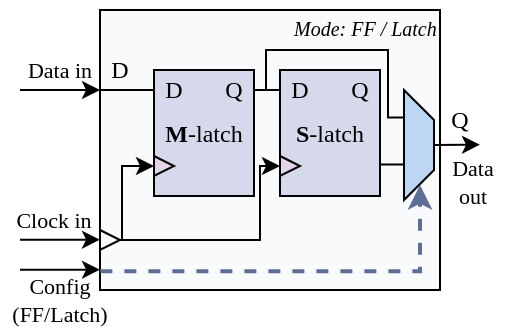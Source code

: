 <mxfile version="26.2.9">
  <diagram name="第 1 页" id="2U3ec2Lrw3CJrJBVDBDu">
    <mxGraphModel dx="-137" dy="275" grid="1" gridSize="10" guides="1" tooltips="1" connect="1" arrows="1" fold="1" page="1" pageScale="1" pageWidth="300" pageHeight="165" math="0" shadow="0">
      <root>
        <mxCell id="0" />
        <mxCell id="1" parent="0" />
        <mxCell id="G3UJgIYXZJjlc9Zsjnps-1" value="" style="rounded=0;whiteSpace=wrap;html=1;fillColor=#F9FAFB;strokeColor=#000000;strokeWidth=1;fontFamily=Times New Roman;" parent="1" vertex="1">
          <mxGeometry x="665" y="5" width="170" height="140" as="geometry" />
        </mxCell>
        <mxCell id="G3UJgIYXZJjlc9Zsjnps-10" value="" style="triangle;whiteSpace=wrap;html=1;strokeWidth=1;fillColor=light-dark(#f9fafb, #1d293b);strokeColor=#000000;fontFamily=Times New Roman;" parent="1" vertex="1">
          <mxGeometry x="665" y="115" width="10" height="10" as="geometry" />
        </mxCell>
        <mxCell id="G3UJgIYXZJjlc9Zsjnps-11" value="" style="endArrow=classic;html=1;rounded=0;exitX=1;exitY=0.5;exitDx=0;exitDy=0;edgeStyle=orthogonalEdgeStyle;strokeWidth=1;endFill=1;fontFamily=Times New Roman;entryX=0;entryY=0.5;entryDx=0;entryDy=0;" parent="1" target="wC-l8S20R2a5h-04oCZZ-35" edge="1">
          <mxGeometry width="50" height="50" relative="1" as="geometry">
            <mxPoint x="676.0" y="120" as="sourcePoint" />
            <mxPoint x="691.0" y="83" as="targetPoint" />
            <Array as="points">
              <mxPoint x="676" y="83" />
            </Array>
          </mxGeometry>
        </mxCell>
        <mxCell id="G3UJgIYXZJjlc9Zsjnps-12" value="" style="endArrow=classic;html=1;rounded=0;exitX=1;exitY=0.5;exitDx=0;exitDy=0;entryX=0;entryY=0.5;entryDx=0;entryDy=0;edgeStyle=orthogonalEdgeStyle;strokeWidth=1;endFill=1;fontFamily=Times New Roman;" parent="1" source="G3UJgIYXZJjlc9Zsjnps-10" target="wC-l8S20R2a5h-04oCZZ-41" edge="1">
          <mxGeometry width="50" height="50" relative="1" as="geometry">
            <mxPoint x="695" y="175" as="sourcePoint" />
            <mxPoint x="745" y="100" as="targetPoint" />
            <Array as="points">
              <mxPoint x="745" y="120" />
              <mxPoint x="745" y="83" />
            </Array>
          </mxGeometry>
        </mxCell>
        <mxCell id="G3UJgIYXZJjlc9Zsjnps-13" value="D" style="text;html=1;align=center;verticalAlign=middle;whiteSpace=wrap;rounded=0;fontFamily=Times New Roman;" parent="1" vertex="1">
          <mxGeometry x="665" y="25" width="20" height="20" as="geometry" />
        </mxCell>
        <mxCell id="G3UJgIYXZJjlc9Zsjnps-14" value="" style="endArrow=none;html=1;rounded=0;strokeWidth=1;endFill=1;fontFamily=Times New Roman;startFill=0;entryX=0;entryY=0.5;entryDx=0;entryDy=0;" parent="1" edge="1" target="wC-l8S20R2a5h-04oCZZ-36">
          <mxGeometry width="50" height="50" relative="1" as="geometry">
            <mxPoint x="665" y="45" as="sourcePoint" />
            <mxPoint x="685" y="48" as="targetPoint" />
          </mxGeometry>
        </mxCell>
        <mxCell id="G3UJgIYXZJjlc9Zsjnps-16" value="" style="endArrow=none;html=1;rounded=0;strokeWidth=1;endFill=0;entryX=0.673;entryY=0.978;entryDx=0;entryDy=0;entryPerimeter=0;fontFamily=Times New Roman;edgeStyle=orthogonalEdgeStyle;exitX=1;exitY=0.75;exitDx=0;exitDy=0;" parent="1" edge="1" target="G3UJgIYXZJjlc9Zsjnps-18" source="wC-l8S20R2a5h-04oCZZ-40">
          <mxGeometry width="50" height="50" relative="1" as="geometry">
            <mxPoint x="805" y="45" as="sourcePoint" />
            <mxPoint x="835" y="45" as="targetPoint" />
          </mxGeometry>
        </mxCell>
        <mxCell id="G3UJgIYXZJjlc9Zsjnps-17" value="" style="endArrow=none;html=1;rounded=0;strokeWidth=1;edgeStyle=orthogonalEdgeStyle;endFill=0;entryX=0.25;entryY=1;entryDx=0;entryDy=0;fontFamily=Times New Roman;exitX=1;exitY=0.5;exitDx=0;exitDy=0;" parent="1" edge="1">
          <mxGeometry width="50" height="50" relative="1" as="geometry">
            <mxPoint x="745" y="45" as="sourcePoint" />
            <mxPoint x="820" y="58.75" as="targetPoint" />
            <Array as="points">
              <mxPoint x="748" y="45" />
              <mxPoint x="748" y="25" />
              <mxPoint x="809" y="25" />
              <mxPoint x="809" y="59" />
            </Array>
          </mxGeometry>
        </mxCell>
        <mxCell id="G3UJgIYXZJjlc9Zsjnps-18" value="" style="shape=trapezoid;perimeter=trapezoidPerimeter;whiteSpace=wrap;html=1;fixedSize=1;rotation=90;size=15;strokeWidth=1;fillColor=#BDD6F2;strokeColor=#000000;fontFamily=Times New Roman;" parent="1" vertex="1">
          <mxGeometry x="797" y="65" width="55" height="15" as="geometry" />
        </mxCell>
        <mxCell id="G3UJgIYXZJjlc9Zsjnps-20" value="Q" style="text;html=1;align=center;verticalAlign=middle;whiteSpace=wrap;rounded=0;fontFamily=Times New Roman;" parent="1" vertex="1">
          <mxGeometry x="835" y="50" width="20" height="20" as="geometry" />
        </mxCell>
        <mxCell id="G3UJgIYXZJjlc9Zsjnps-21" value="Data in" style="text;html=1;align=center;verticalAlign=middle;whiteSpace=wrap;rounded=0;fontFamily=Times New Roman;fontSize=11;" parent="1" vertex="1">
          <mxGeometry x="620" y="20" width="50" height="30" as="geometry" />
        </mxCell>
        <mxCell id="G3UJgIYXZJjlc9Zsjnps-22" value="" style="endArrow=classic;html=1;rounded=0;fontFamily=Times New Roman;" parent="1" edge="1">
          <mxGeometry width="50" height="50" relative="1" as="geometry">
            <mxPoint x="625" y="45" as="sourcePoint" />
            <mxPoint x="665" y="45" as="targetPoint" />
          </mxGeometry>
        </mxCell>
        <mxCell id="G3UJgIYXZJjlc9Zsjnps-23" value="" style="endArrow=classic;html=1;rounded=0;fontFamily=Times New Roman;" parent="1" edge="1">
          <mxGeometry width="50" height="50" relative="1" as="geometry">
            <mxPoint x="625" y="119.83" as="sourcePoint" />
            <mxPoint x="665" y="119.83" as="targetPoint" />
          </mxGeometry>
        </mxCell>
        <mxCell id="G3UJgIYXZJjlc9Zsjnps-24" value="Clock in" style="text;html=1;align=center;verticalAlign=middle;whiteSpace=wrap;rounded=0;fontFamily=Times New Roman;fontSize=11;" parent="1" vertex="1">
          <mxGeometry x="617" y="95" width="50" height="30" as="geometry" />
        </mxCell>
        <mxCell id="G3UJgIYXZJjlc9Zsjnps-25" value="&lt;span style=&quot;background-color: transparent; color: light-dark(rgb(0, 0, 0), rgb(255, 255, 255));&quot;&gt;Data&lt;/span&gt;&lt;br&gt;&lt;div&gt;out&lt;/div&gt;" style="text;html=1;align=center;verticalAlign=middle;whiteSpace=wrap;rounded=0;fontFamily=Times New Roman;fontSize=11;" parent="1" vertex="1">
          <mxGeometry x="834" y="76" width="35" height="30" as="geometry" />
        </mxCell>
        <mxCell id="G3UJgIYXZJjlc9Zsjnps-26" value="" style="endArrow=classic;html=1;rounded=0;fontFamily=Times New Roman;exitX=0.5;exitY=0;exitDx=0;exitDy=0;" parent="1" edge="1" source="G3UJgIYXZJjlc9Zsjnps-18">
          <mxGeometry width="50" height="50" relative="1" as="geometry">
            <mxPoint x="835" y="72.68" as="sourcePoint" />
            <mxPoint x="855" y="72.32" as="targetPoint" />
          </mxGeometry>
        </mxCell>
        <mxCell id="G3UJgIYXZJjlc9Zsjnps-27" value="" style="endArrow=classic;html=1;rounded=0;entryX=1;entryY=0.5;entryDx=0;entryDy=0;exitX=0.001;exitY=0.933;exitDx=0;exitDy=0;exitPerimeter=0;strokeWidth=2;endFill=1;fontFamily=Times New Roman;edgeStyle=orthogonalEdgeStyle;strokeColor=#5D6E97;dashed=1;" parent="1" source="G3UJgIYXZJjlc9Zsjnps-1" target="G3UJgIYXZJjlc9Zsjnps-18" edge="1">
          <mxGeometry width="50" height="50" relative="1" as="geometry">
            <mxPoint x="798" y="145" as="sourcePoint" />
            <mxPoint x="848" y="95" as="targetPoint" />
            <Array as="points">
              <mxPoint x="825" y="135" />
              <mxPoint x="825" y="92" />
            </Array>
          </mxGeometry>
        </mxCell>
        <mxCell id="G3UJgIYXZJjlc9Zsjnps-28" value="" style="endArrow=classic;html=1;rounded=0;fontFamily=Times New Roman;" parent="1" edge="1">
          <mxGeometry width="50" height="50" relative="1" as="geometry">
            <mxPoint x="625" y="134.83" as="sourcePoint" />
            <mxPoint x="665" y="134.83" as="targetPoint" />
          </mxGeometry>
        </mxCell>
        <mxCell id="G3UJgIYXZJjlc9Zsjnps-29" value="&lt;code data-end=&quot;407&quot; data-start=&quot;388&quot;&gt;&lt;font face=&quot;Times New Roman&quot;&gt;Config (FF/Latch)&lt;/font&gt;&lt;/code&gt;" style="text;html=1;align=center;verticalAlign=middle;whiteSpace=wrap;rounded=0;fontFamily=Times New Roman;fontSize=11;" parent="1" vertex="1">
          <mxGeometry x="615" y="135" width="60" height="30" as="geometry" />
        </mxCell>
        <mxCell id="wC-l8S20R2a5h-04oCZZ-8" style="edgeStyle=orthogonalEdgeStyle;rounded=0;orthogonalLoop=1;jettySize=auto;html=1;exitX=0.5;exitY=1;exitDx=0;exitDy=0;fontFamily=Times New Roman;" edge="1" parent="1" source="G3UJgIYXZJjlc9Zsjnps-20" target="G3UJgIYXZJjlc9Zsjnps-20">
          <mxGeometry relative="1" as="geometry" />
        </mxCell>
        <mxCell id="wC-l8S20R2a5h-04oCZZ-33" value="" style="group" vertex="1" connectable="0" parent="1">
          <mxGeometry x="692" y="35" width="50" height="63" as="geometry" />
        </mxCell>
        <mxCell id="wC-l8S20R2a5h-04oCZZ-34" value="&lt;b&gt;M&lt;/b&gt;-latch" style="rounded=0;whiteSpace=wrap;html=1;fillColor=#D6D9EC;strokeColor=light-dark(#000000, #9577a3);strokeWidth=1;fontFamily=Times New Roman;" vertex="1" parent="wC-l8S20R2a5h-04oCZZ-33">
          <mxGeometry width="50" height="63" as="geometry" />
        </mxCell>
        <mxCell id="wC-l8S20R2a5h-04oCZZ-35" value="" style="triangle;whiteSpace=wrap;html=1;strokeWidth=1;fillColor=#e1d5e7;strokeColor=#000000;fontFamily=Times New Roman;" vertex="1" parent="wC-l8S20R2a5h-04oCZZ-33">
          <mxGeometry y="43" width="10" height="10" as="geometry" />
        </mxCell>
        <mxCell id="wC-l8S20R2a5h-04oCZZ-36" value="D" style="text;html=1;align=center;verticalAlign=middle;whiteSpace=wrap;rounded=0;fontFamily=Times New Roman;" vertex="1" parent="wC-l8S20R2a5h-04oCZZ-33">
          <mxGeometry width="20" height="20" as="geometry" />
        </mxCell>
        <mxCell id="wC-l8S20R2a5h-04oCZZ-37" value="Q" style="text;html=1;align=center;verticalAlign=middle;whiteSpace=wrap;rounded=0;fontFamily=Times New Roman;" vertex="1" parent="wC-l8S20R2a5h-04oCZZ-33">
          <mxGeometry x="30" width="20" height="20" as="geometry" />
        </mxCell>
        <mxCell id="wC-l8S20R2a5h-04oCZZ-39" value="" style="group" vertex="1" connectable="0" parent="1">
          <mxGeometry x="755" y="35" width="50" height="63" as="geometry" />
        </mxCell>
        <mxCell id="wC-l8S20R2a5h-04oCZZ-40" value="&lt;b&gt;S&lt;/b&gt;-latch" style="rounded=0;whiteSpace=wrap;html=1;fillColor=#D6D9EC;strokeColor=light-dark(#000000, #9577a3);strokeWidth=1;fontFamily=Times New Roman;" vertex="1" parent="wC-l8S20R2a5h-04oCZZ-39">
          <mxGeometry width="50" height="63" as="geometry" />
        </mxCell>
        <mxCell id="wC-l8S20R2a5h-04oCZZ-41" value="" style="triangle;whiteSpace=wrap;html=1;strokeWidth=1;fillColor=#e1d5e7;strokeColor=#000000;fontFamily=Times New Roman;" vertex="1" parent="wC-l8S20R2a5h-04oCZZ-39">
          <mxGeometry y="43" width="10" height="10" as="geometry" />
        </mxCell>
        <mxCell id="wC-l8S20R2a5h-04oCZZ-42" value="D" style="text;html=1;align=center;verticalAlign=middle;whiteSpace=wrap;rounded=0;fontFamily=Times New Roman;" vertex="1" parent="wC-l8S20R2a5h-04oCZZ-39">
          <mxGeometry width="20" height="20" as="geometry" />
        </mxCell>
        <mxCell id="wC-l8S20R2a5h-04oCZZ-43" value="Q" style="text;html=1;align=center;verticalAlign=middle;whiteSpace=wrap;rounded=0;fontFamily=Times New Roman;" vertex="1" parent="wC-l8S20R2a5h-04oCZZ-39">
          <mxGeometry x="30" width="20" height="20" as="geometry" />
        </mxCell>
        <mxCell id="wC-l8S20R2a5h-04oCZZ-44" style="edgeStyle=orthogonalEdgeStyle;rounded=0;orthogonalLoop=1;jettySize=auto;html=1;entryX=0;entryY=0.5;entryDx=0;entryDy=0;endArrow=none;startFill=0;" edge="1" parent="1" source="wC-l8S20R2a5h-04oCZZ-37" target="wC-l8S20R2a5h-04oCZZ-42">
          <mxGeometry relative="1" as="geometry">
            <Array as="points">
              <mxPoint x="755" y="45" />
              <mxPoint x="755" y="45" />
            </Array>
          </mxGeometry>
        </mxCell>
        <mxCell id="wC-l8S20R2a5h-04oCZZ-53" value="&lt;font style=&quot;font-size: 10px;&quot; face=&quot;Times New Roman&quot;&gt;&lt;i&gt;Mode: FF / Latch&lt;/i&gt;&lt;/font&gt;" style="text;whiteSpace=wrap;html=1;" vertex="1" parent="1">
          <mxGeometry x="760" width="75" height="20" as="geometry" />
        </mxCell>
      </root>
    </mxGraphModel>
  </diagram>
</mxfile>
